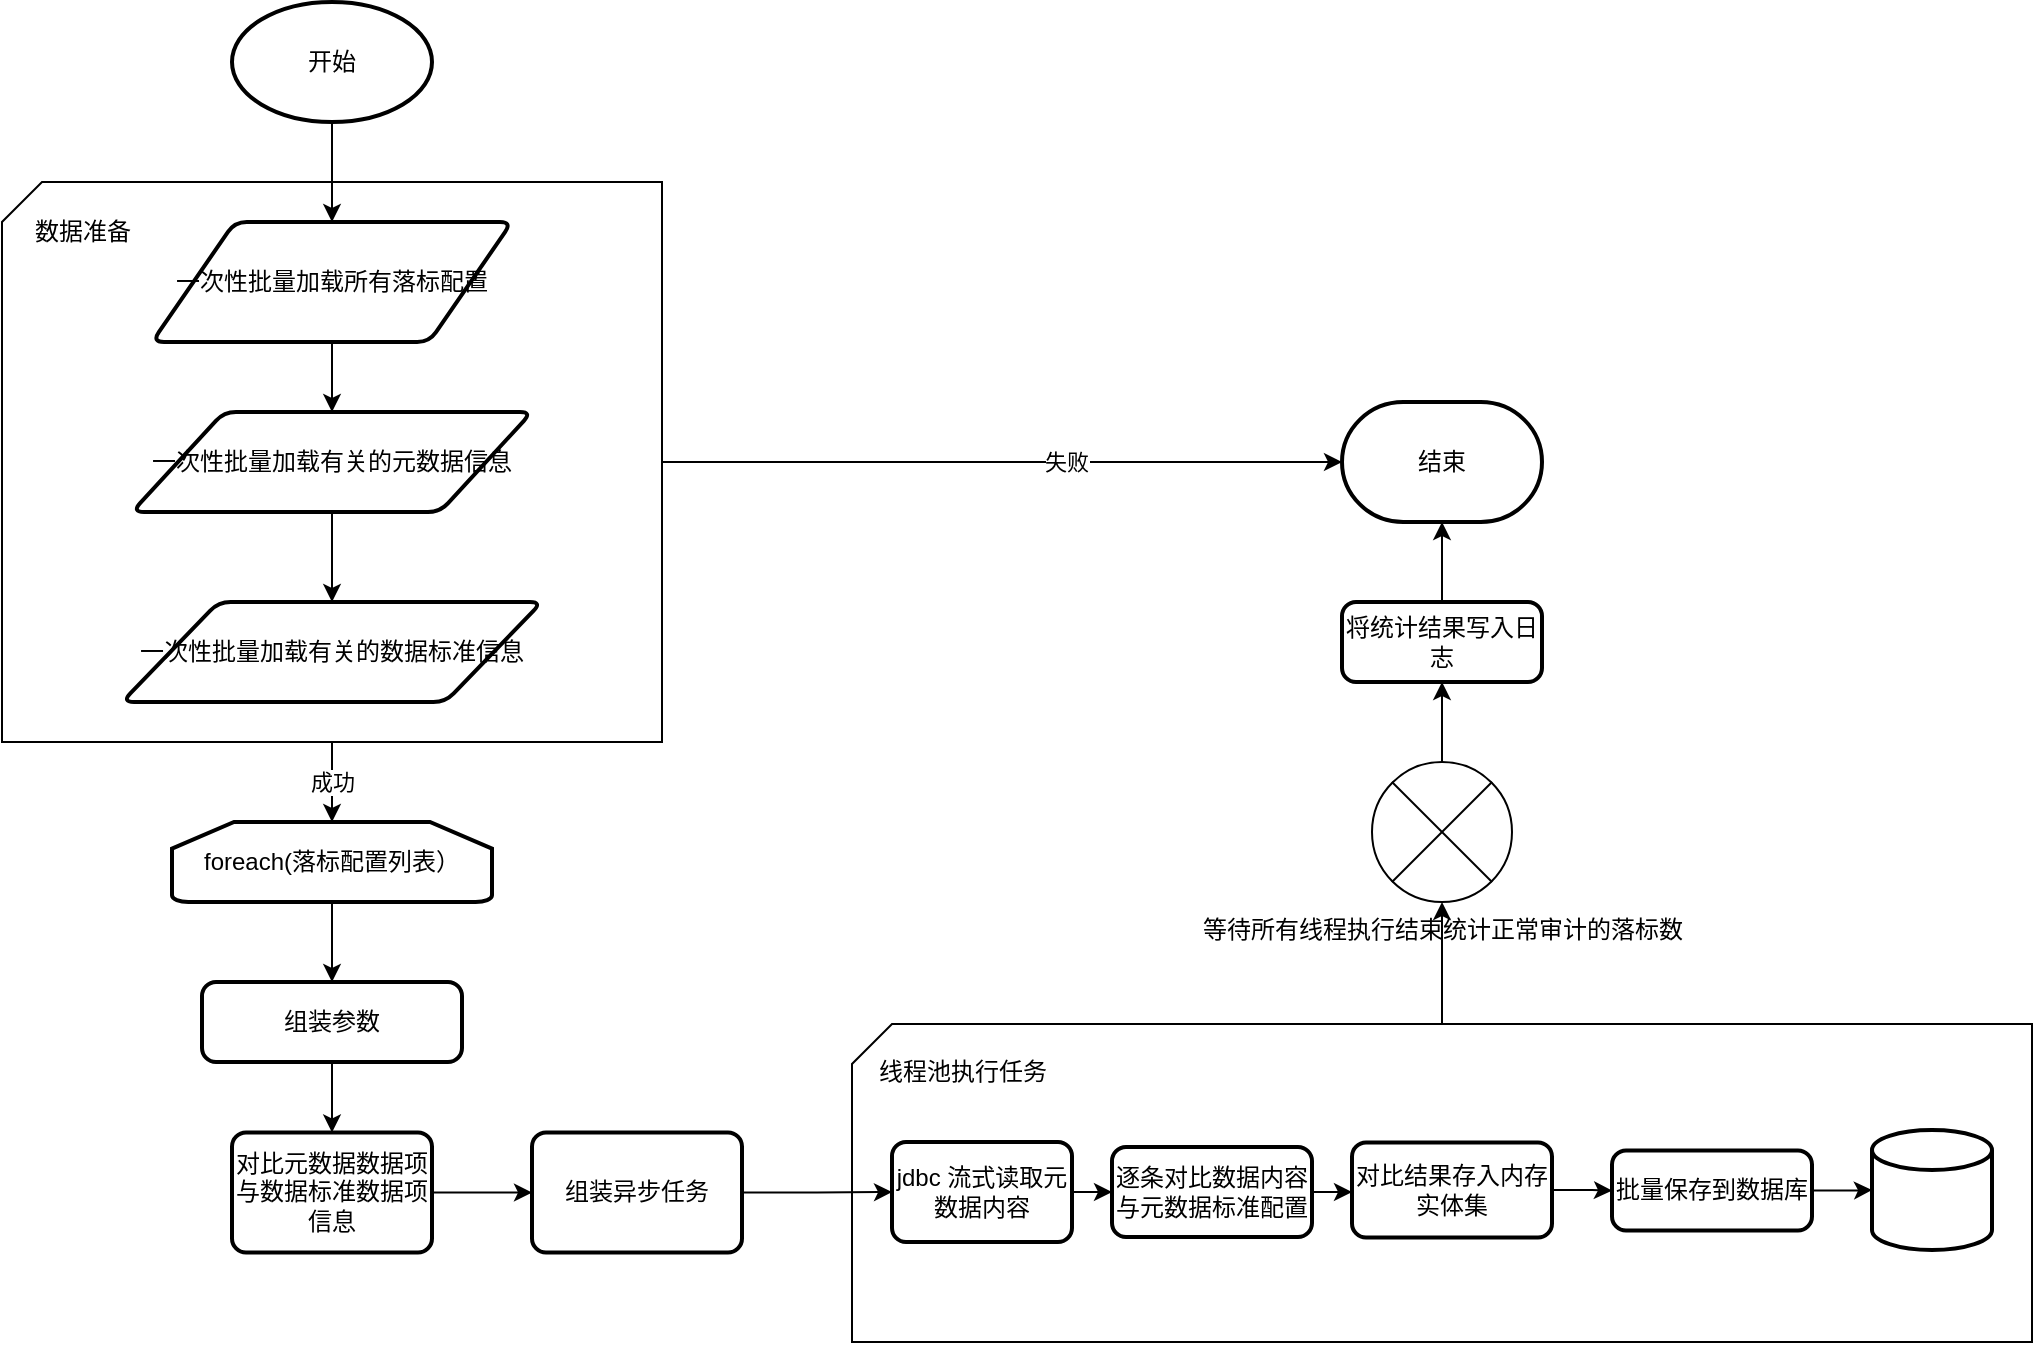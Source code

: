 <mxfile version="20.6.2" type="github">
  <diagram id="FWyG2BAMKEWw0-Zlmys5" name="第 1 页">
    <mxGraphModel dx="768" dy="461" grid="1" gridSize="10" guides="1" tooltips="1" connect="1" arrows="1" fold="1" page="1" pageScale="1" pageWidth="827" pageHeight="1169" math="0" shadow="0">
      <root>
        <mxCell id="0" />
        <mxCell id="1" parent="0" />
        <mxCell id="83Rl3TBCxd0tM_nyBqNF-27" value="" style="edgeStyle=orthogonalEdgeStyle;rounded=0;orthogonalLoop=1;jettySize=auto;html=1;" edge="1" parent="1" source="83Rl3TBCxd0tM_nyBqNF-19" target="83Rl3TBCxd0tM_nyBqNF-26">
          <mxGeometry relative="1" as="geometry" />
        </mxCell>
        <mxCell id="83Rl3TBCxd0tM_nyBqNF-29" value="失败" style="edgeLabel;html=1;align=center;verticalAlign=middle;resizable=0;points=[];" vertex="1" connectable="0" parent="83Rl3TBCxd0tM_nyBqNF-27">
          <mxGeometry x="0.187" relative="1" as="geometry">
            <mxPoint as="offset" />
          </mxGeometry>
        </mxCell>
        <mxCell id="83Rl3TBCxd0tM_nyBqNF-31" value="成功" style="edgeStyle=orthogonalEdgeStyle;rounded=0;orthogonalLoop=1;jettySize=auto;html=1;" edge="1" parent="1" source="83Rl3TBCxd0tM_nyBqNF-19" target="83Rl3TBCxd0tM_nyBqNF-30">
          <mxGeometry relative="1" as="geometry" />
        </mxCell>
        <mxCell id="83Rl3TBCxd0tM_nyBqNF-19" value="" style="verticalLabelPosition=bottom;verticalAlign=top;html=1;shape=card;whiteSpace=wrap;size=20;arcSize=12;" vertex="1" parent="1">
          <mxGeometry x="55" y="140" width="330" height="280" as="geometry" />
        </mxCell>
        <mxCell id="83Rl3TBCxd0tM_nyBqNF-6" value="" style="edgeStyle=orthogonalEdgeStyle;rounded=0;orthogonalLoop=1;jettySize=auto;html=1;" edge="1" parent="1" source="83Rl3TBCxd0tM_nyBqNF-1" target="83Rl3TBCxd0tM_nyBqNF-2">
          <mxGeometry relative="1" as="geometry" />
        </mxCell>
        <mxCell id="83Rl3TBCxd0tM_nyBqNF-1" value="开始" style="strokeWidth=2;html=1;shape=mxgraph.flowchart.start_1;whiteSpace=wrap;" vertex="1" parent="1">
          <mxGeometry x="170" y="50" width="100" height="60" as="geometry" />
        </mxCell>
        <mxCell id="83Rl3TBCxd0tM_nyBqNF-7" value="" style="edgeStyle=orthogonalEdgeStyle;rounded=0;orthogonalLoop=1;jettySize=auto;html=1;" edge="1" parent="1" source="83Rl3TBCxd0tM_nyBqNF-2" target="83Rl3TBCxd0tM_nyBqNF-3">
          <mxGeometry relative="1" as="geometry" />
        </mxCell>
        <mxCell id="83Rl3TBCxd0tM_nyBqNF-2" value="一次性批量加载所有落标配置" style="shape=parallelogram;html=1;strokeWidth=2;perimeter=parallelogramPerimeter;whiteSpace=wrap;rounded=1;arcSize=12;size=0.23;" vertex="1" parent="1">
          <mxGeometry x="130" y="160" width="180" height="60" as="geometry" />
        </mxCell>
        <mxCell id="83Rl3TBCxd0tM_nyBqNF-8" value="" style="edgeStyle=orthogonalEdgeStyle;rounded=0;orthogonalLoop=1;jettySize=auto;html=1;" edge="1" parent="1" source="83Rl3TBCxd0tM_nyBqNF-3" target="83Rl3TBCxd0tM_nyBqNF-5">
          <mxGeometry relative="1" as="geometry" />
        </mxCell>
        <mxCell id="83Rl3TBCxd0tM_nyBqNF-3" value="一次性批量加载有关的元数据信息" style="shape=parallelogram;html=1;strokeWidth=2;perimeter=parallelogramPerimeter;whiteSpace=wrap;rounded=1;arcSize=12;size=0.23;" vertex="1" parent="1">
          <mxGeometry x="120" y="255" width="200" height="50" as="geometry" />
        </mxCell>
        <mxCell id="83Rl3TBCxd0tM_nyBqNF-5" value="一次性批量加载有关的数据标准信息" style="shape=parallelogram;html=1;strokeWidth=2;perimeter=parallelogramPerimeter;whiteSpace=wrap;rounded=1;arcSize=12;size=0.23;" vertex="1" parent="1">
          <mxGeometry x="115" y="350" width="210" height="50" as="geometry" />
        </mxCell>
        <mxCell id="83Rl3TBCxd0tM_nyBqNF-20" value="数据准备" style="text;html=1;resizable=0;autosize=1;align=center;verticalAlign=middle;points=[];fillColor=none;strokeColor=none;rounded=0;" vertex="1" parent="1">
          <mxGeometry x="60" y="150" width="70" height="30" as="geometry" />
        </mxCell>
        <mxCell id="83Rl3TBCxd0tM_nyBqNF-26" value="结束" style="strokeWidth=2;html=1;shape=mxgraph.flowchart.terminator;whiteSpace=wrap;" vertex="1" parent="1">
          <mxGeometry x="725" y="250" width="100" height="60" as="geometry" />
        </mxCell>
        <mxCell id="83Rl3TBCxd0tM_nyBqNF-38" value="" style="edgeStyle=orthogonalEdgeStyle;rounded=0;orthogonalLoop=1;jettySize=auto;html=1;" edge="1" parent="1" source="83Rl3TBCxd0tM_nyBqNF-30" target="83Rl3TBCxd0tM_nyBqNF-34">
          <mxGeometry relative="1" as="geometry" />
        </mxCell>
        <mxCell id="83Rl3TBCxd0tM_nyBqNF-30" value="foreach(落标配置列表）" style="strokeWidth=2;html=1;shape=mxgraph.flowchart.loop_limit;whiteSpace=wrap;" vertex="1" parent="1">
          <mxGeometry x="140" y="460" width="160" height="40" as="geometry" />
        </mxCell>
        <mxCell id="83Rl3TBCxd0tM_nyBqNF-37" value="" style="edgeStyle=orthogonalEdgeStyle;rounded=0;orthogonalLoop=1;jettySize=auto;html=1;" edge="1" parent="1" source="83Rl3TBCxd0tM_nyBqNF-34" target="83Rl3TBCxd0tM_nyBqNF-36">
          <mxGeometry relative="1" as="geometry" />
        </mxCell>
        <mxCell id="83Rl3TBCxd0tM_nyBqNF-34" value="组装参数" style="rounded=1;whiteSpace=wrap;html=1;absoluteArcSize=1;arcSize=14;strokeWidth=2;" vertex="1" parent="1">
          <mxGeometry x="155" y="540" width="130" height="40" as="geometry" />
        </mxCell>
        <mxCell id="83Rl3TBCxd0tM_nyBqNF-50" value="" style="edgeStyle=orthogonalEdgeStyle;rounded=0;orthogonalLoop=1;jettySize=auto;html=1;" edge="1" parent="1" source="83Rl3TBCxd0tM_nyBqNF-36" target="83Rl3TBCxd0tM_nyBqNF-49">
          <mxGeometry relative="1" as="geometry" />
        </mxCell>
        <mxCell id="83Rl3TBCxd0tM_nyBqNF-36" value="对比元数据数据项与数据标准数据项信息" style="rounded=1;whiteSpace=wrap;html=1;absoluteArcSize=1;arcSize=14;strokeWidth=2;" vertex="1" parent="1">
          <mxGeometry x="170" y="615.25" width="100" height="60" as="geometry" />
        </mxCell>
        <mxCell id="83Rl3TBCxd0tM_nyBqNF-59" value="" style="edgeStyle=orthogonalEdgeStyle;rounded=0;orthogonalLoop=1;jettySize=auto;html=1;" edge="1" parent="1" source="83Rl3TBCxd0tM_nyBqNF-39" target="83Rl3TBCxd0tM_nyBqNF-57">
          <mxGeometry relative="1" as="geometry" />
        </mxCell>
        <mxCell id="83Rl3TBCxd0tM_nyBqNF-39" value="" style="verticalLabelPosition=bottom;verticalAlign=top;html=1;shape=card;whiteSpace=wrap;size=20;arcSize=12;" vertex="1" parent="1">
          <mxGeometry x="480" y="561" width="590" height="159" as="geometry" />
        </mxCell>
        <mxCell id="83Rl3TBCxd0tM_nyBqNF-44" value="" style="edgeStyle=orthogonalEdgeStyle;rounded=0;orthogonalLoop=1;jettySize=auto;html=1;" edge="1" parent="1" source="83Rl3TBCxd0tM_nyBqNF-40" target="83Rl3TBCxd0tM_nyBqNF-41">
          <mxGeometry relative="1" as="geometry" />
        </mxCell>
        <mxCell id="83Rl3TBCxd0tM_nyBqNF-40" value="jdbc 流式读取元数据内容" style="rounded=1;whiteSpace=wrap;html=1;absoluteArcSize=1;arcSize=14;strokeWidth=2;" vertex="1" parent="1">
          <mxGeometry x="500" y="620" width="90" height="50" as="geometry" />
        </mxCell>
        <mxCell id="83Rl3TBCxd0tM_nyBqNF-45" value="" style="edgeStyle=orthogonalEdgeStyle;rounded=0;orthogonalLoop=1;jettySize=auto;html=1;" edge="1" parent="1" source="83Rl3TBCxd0tM_nyBqNF-41" target="83Rl3TBCxd0tM_nyBqNF-43">
          <mxGeometry relative="1" as="geometry" />
        </mxCell>
        <mxCell id="83Rl3TBCxd0tM_nyBqNF-41" value="逐条对比数据内容与元数据标准配置" style="rounded=1;whiteSpace=wrap;html=1;absoluteArcSize=1;arcSize=14;strokeWidth=2;" vertex="1" parent="1">
          <mxGeometry x="610" y="622.5" width="100" height="45" as="geometry" />
        </mxCell>
        <mxCell id="83Rl3TBCxd0tM_nyBqNF-62" value="" style="edgeStyle=orthogonalEdgeStyle;rounded=0;orthogonalLoop=1;jettySize=auto;html=1;" edge="1" parent="1" source="83Rl3TBCxd0tM_nyBqNF-43" target="83Rl3TBCxd0tM_nyBqNF-61">
          <mxGeometry relative="1" as="geometry" />
        </mxCell>
        <mxCell id="83Rl3TBCxd0tM_nyBqNF-43" value="对比结果存入内存实体集" style="rounded=1;whiteSpace=wrap;html=1;absoluteArcSize=1;arcSize=14;strokeWidth=2;" vertex="1" parent="1">
          <mxGeometry x="730" y="620.25" width="100" height="47.5" as="geometry" />
        </mxCell>
        <mxCell id="83Rl3TBCxd0tM_nyBqNF-51" value="" style="edgeStyle=orthogonalEdgeStyle;rounded=0;orthogonalLoop=1;jettySize=auto;html=1;" edge="1" parent="1" source="83Rl3TBCxd0tM_nyBqNF-49" target="83Rl3TBCxd0tM_nyBqNF-40">
          <mxGeometry relative="1" as="geometry" />
        </mxCell>
        <mxCell id="83Rl3TBCxd0tM_nyBqNF-49" value="组装异步任务" style="rounded=1;whiteSpace=wrap;html=1;absoluteArcSize=1;arcSize=14;strokeWidth=2;" vertex="1" parent="1">
          <mxGeometry x="320" y="615.25" width="105" height="60" as="geometry" />
        </mxCell>
        <mxCell id="83Rl3TBCxd0tM_nyBqNF-54" value="线程池执行任务" style="text;html=1;resizable=0;autosize=1;align=center;verticalAlign=middle;points=[];fillColor=none;strokeColor=none;rounded=0;" vertex="1" parent="1">
          <mxGeometry x="480" y="570" width="110" height="30" as="geometry" />
        </mxCell>
        <mxCell id="83Rl3TBCxd0tM_nyBqNF-55" value="" style="strokeWidth=2;html=1;shape=mxgraph.flowchart.database;whiteSpace=wrap;" vertex="1" parent="1">
          <mxGeometry x="990" y="614" width="60" height="60" as="geometry" />
        </mxCell>
        <mxCell id="83Rl3TBCxd0tM_nyBqNF-64" value="" style="edgeStyle=orthogonalEdgeStyle;rounded=0;orthogonalLoop=1;jettySize=auto;html=1;" edge="1" parent="1" source="83Rl3TBCxd0tM_nyBqNF-57" target="83Rl3TBCxd0tM_nyBqNF-60">
          <mxGeometry relative="1" as="geometry" />
        </mxCell>
        <mxCell id="83Rl3TBCxd0tM_nyBqNF-57" value="等待所有线程执行结束统计正常审计的落标数" style="verticalLabelPosition=bottom;verticalAlign=top;html=1;shape=mxgraph.flowchart.or;" vertex="1" parent="1">
          <mxGeometry x="740" y="430" width="70" height="70" as="geometry" />
        </mxCell>
        <mxCell id="83Rl3TBCxd0tM_nyBqNF-65" value="" style="edgeStyle=orthogonalEdgeStyle;rounded=0;orthogonalLoop=1;jettySize=auto;html=1;" edge="1" parent="1" source="83Rl3TBCxd0tM_nyBqNF-60" target="83Rl3TBCxd0tM_nyBqNF-26">
          <mxGeometry relative="1" as="geometry" />
        </mxCell>
        <mxCell id="83Rl3TBCxd0tM_nyBqNF-60" value="将统计结果写入日志" style="rounded=1;whiteSpace=wrap;html=1;absoluteArcSize=1;arcSize=14;strokeWidth=2;" vertex="1" parent="1">
          <mxGeometry x="725" y="350" width="100" height="40" as="geometry" />
        </mxCell>
        <mxCell id="83Rl3TBCxd0tM_nyBqNF-63" value="" style="edgeStyle=orthogonalEdgeStyle;rounded=0;orthogonalLoop=1;jettySize=auto;html=1;" edge="1" parent="1" source="83Rl3TBCxd0tM_nyBqNF-61" target="83Rl3TBCxd0tM_nyBqNF-55">
          <mxGeometry relative="1" as="geometry" />
        </mxCell>
        <mxCell id="83Rl3TBCxd0tM_nyBqNF-61" value="批量保存到数据库" style="rounded=1;whiteSpace=wrap;html=1;absoluteArcSize=1;arcSize=14;strokeWidth=2;" vertex="1" parent="1">
          <mxGeometry x="860" y="624.25" width="100" height="40" as="geometry" />
        </mxCell>
      </root>
    </mxGraphModel>
  </diagram>
</mxfile>
